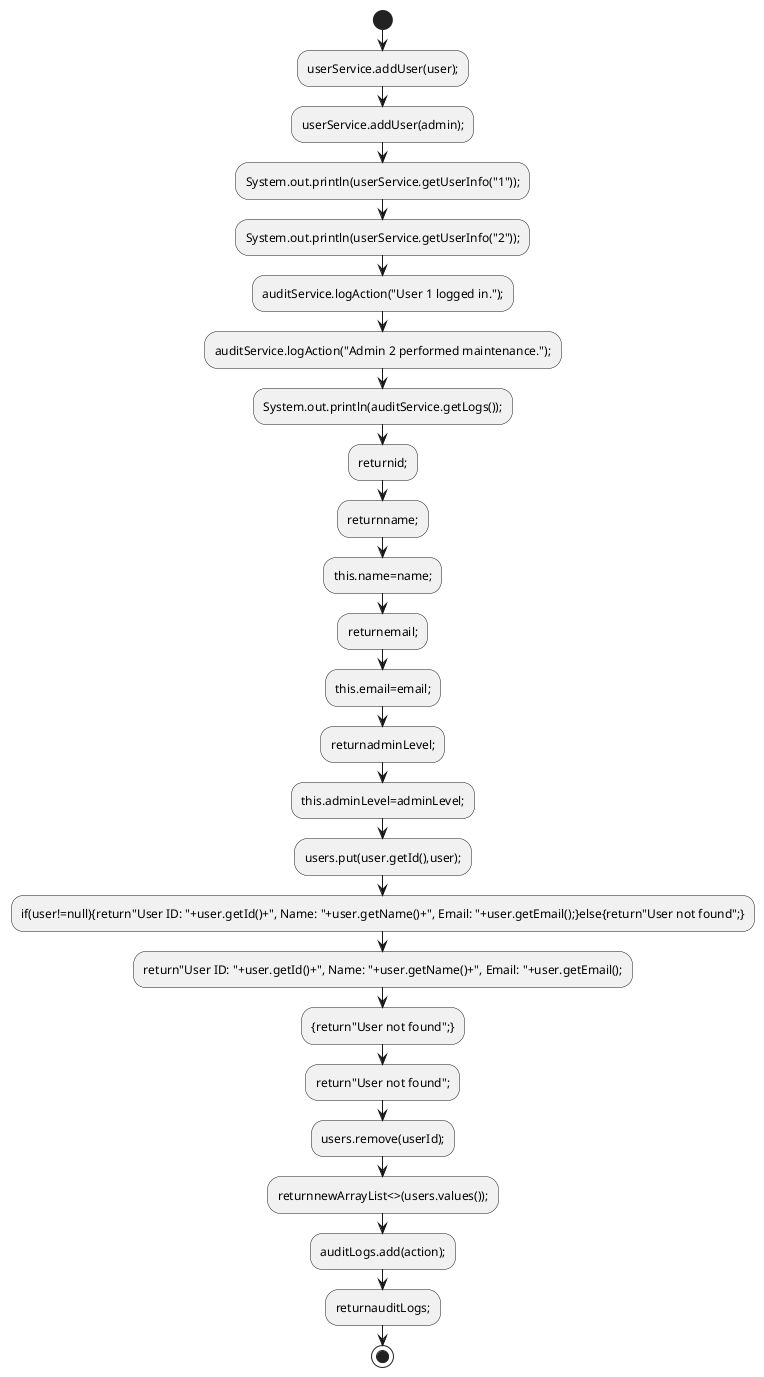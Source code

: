 @startuml
start
:userService.addUser(user);;
:userService.addUser(admin);;
:System.out.println(userService.getUserInfo("1"));;
:System.out.println(userService.getUserInfo("2"));;
:auditService.logAction("User 1 logged in.");;
:auditService.logAction("Admin 2 performed maintenance.");;
:System.out.println(auditService.getLogs());;
:returnid;;
:returnname;;
:this.name=name;;
:returnemail;;
:this.email=email;;
:returnadminLevel;;
:this.adminLevel=adminLevel;;
:users.put(user.getId(),user);;
:if(user!=null){return"User ID: "+user.getId()+", Name: "+user.getName()+", Email: "+user.getEmail();}else{return"User not found";};
:return"User ID: "+user.getId()+", Name: "+user.getName()+", Email: "+user.getEmail();;
:{return"User not found";};
:return"User not found";;
:users.remove(userId);;
:returnnewArrayList<>(users.values());;
:auditLogs.add(action);;
:returnauditLogs;;
stop
@enduml
